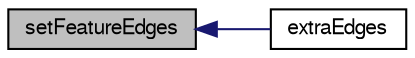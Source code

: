 digraph "setFeatureEdges"
{
  bgcolor="transparent";
  edge [fontname="FreeSans",fontsize="10",labelfontname="FreeSans",labelfontsize="10"];
  node [fontname="FreeSans",fontsize="10",shape=record];
  rankdir="LR";
  Node2749 [label="setFeatureEdges",height=0.2,width=0.4,color="black", fillcolor="grey75", style="filled", fontcolor="black"];
  Node2749 -> Node2750 [dir="back",color="midnightblue",fontsize="10",style="solid",fontname="FreeSans"];
  Node2750 [label="extraEdges",height=0.2,width=0.4,color="black",URL="$a21430.html#a9cfb4135bbc6e583439d6bc0a9ab0a81",tooltip="Indices into edges of additional edges. "];
}
